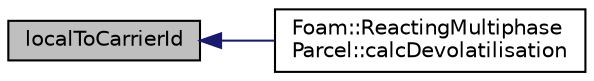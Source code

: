 digraph "localToCarrierId"
{
  bgcolor="transparent";
  edge [fontname="Helvetica",fontsize="10",labelfontname="Helvetica",labelfontsize="10"];
  node [fontname="Helvetica",fontsize="10",shape=record];
  rankdir="LR";
  Node1 [label="localToCarrierId",height=0.2,width=0.4,color="black", fillcolor="grey75", style="filled" fontcolor="black"];
  Node1 -> Node2 [dir="back",color="midnightblue",fontsize="10",style="solid",fontname="Helvetica"];
  Node2 [label="Foam::ReactingMultiphase\lParcel::calcDevolatilisation",height=0.2,width=0.4,color="black",URL="$classFoam_1_1ReactingMultiphaseParcel.html#ad7c901285cc4aaf8df617a79a3645f3a",tooltip="Calculate Devolatilisation. "];
}
